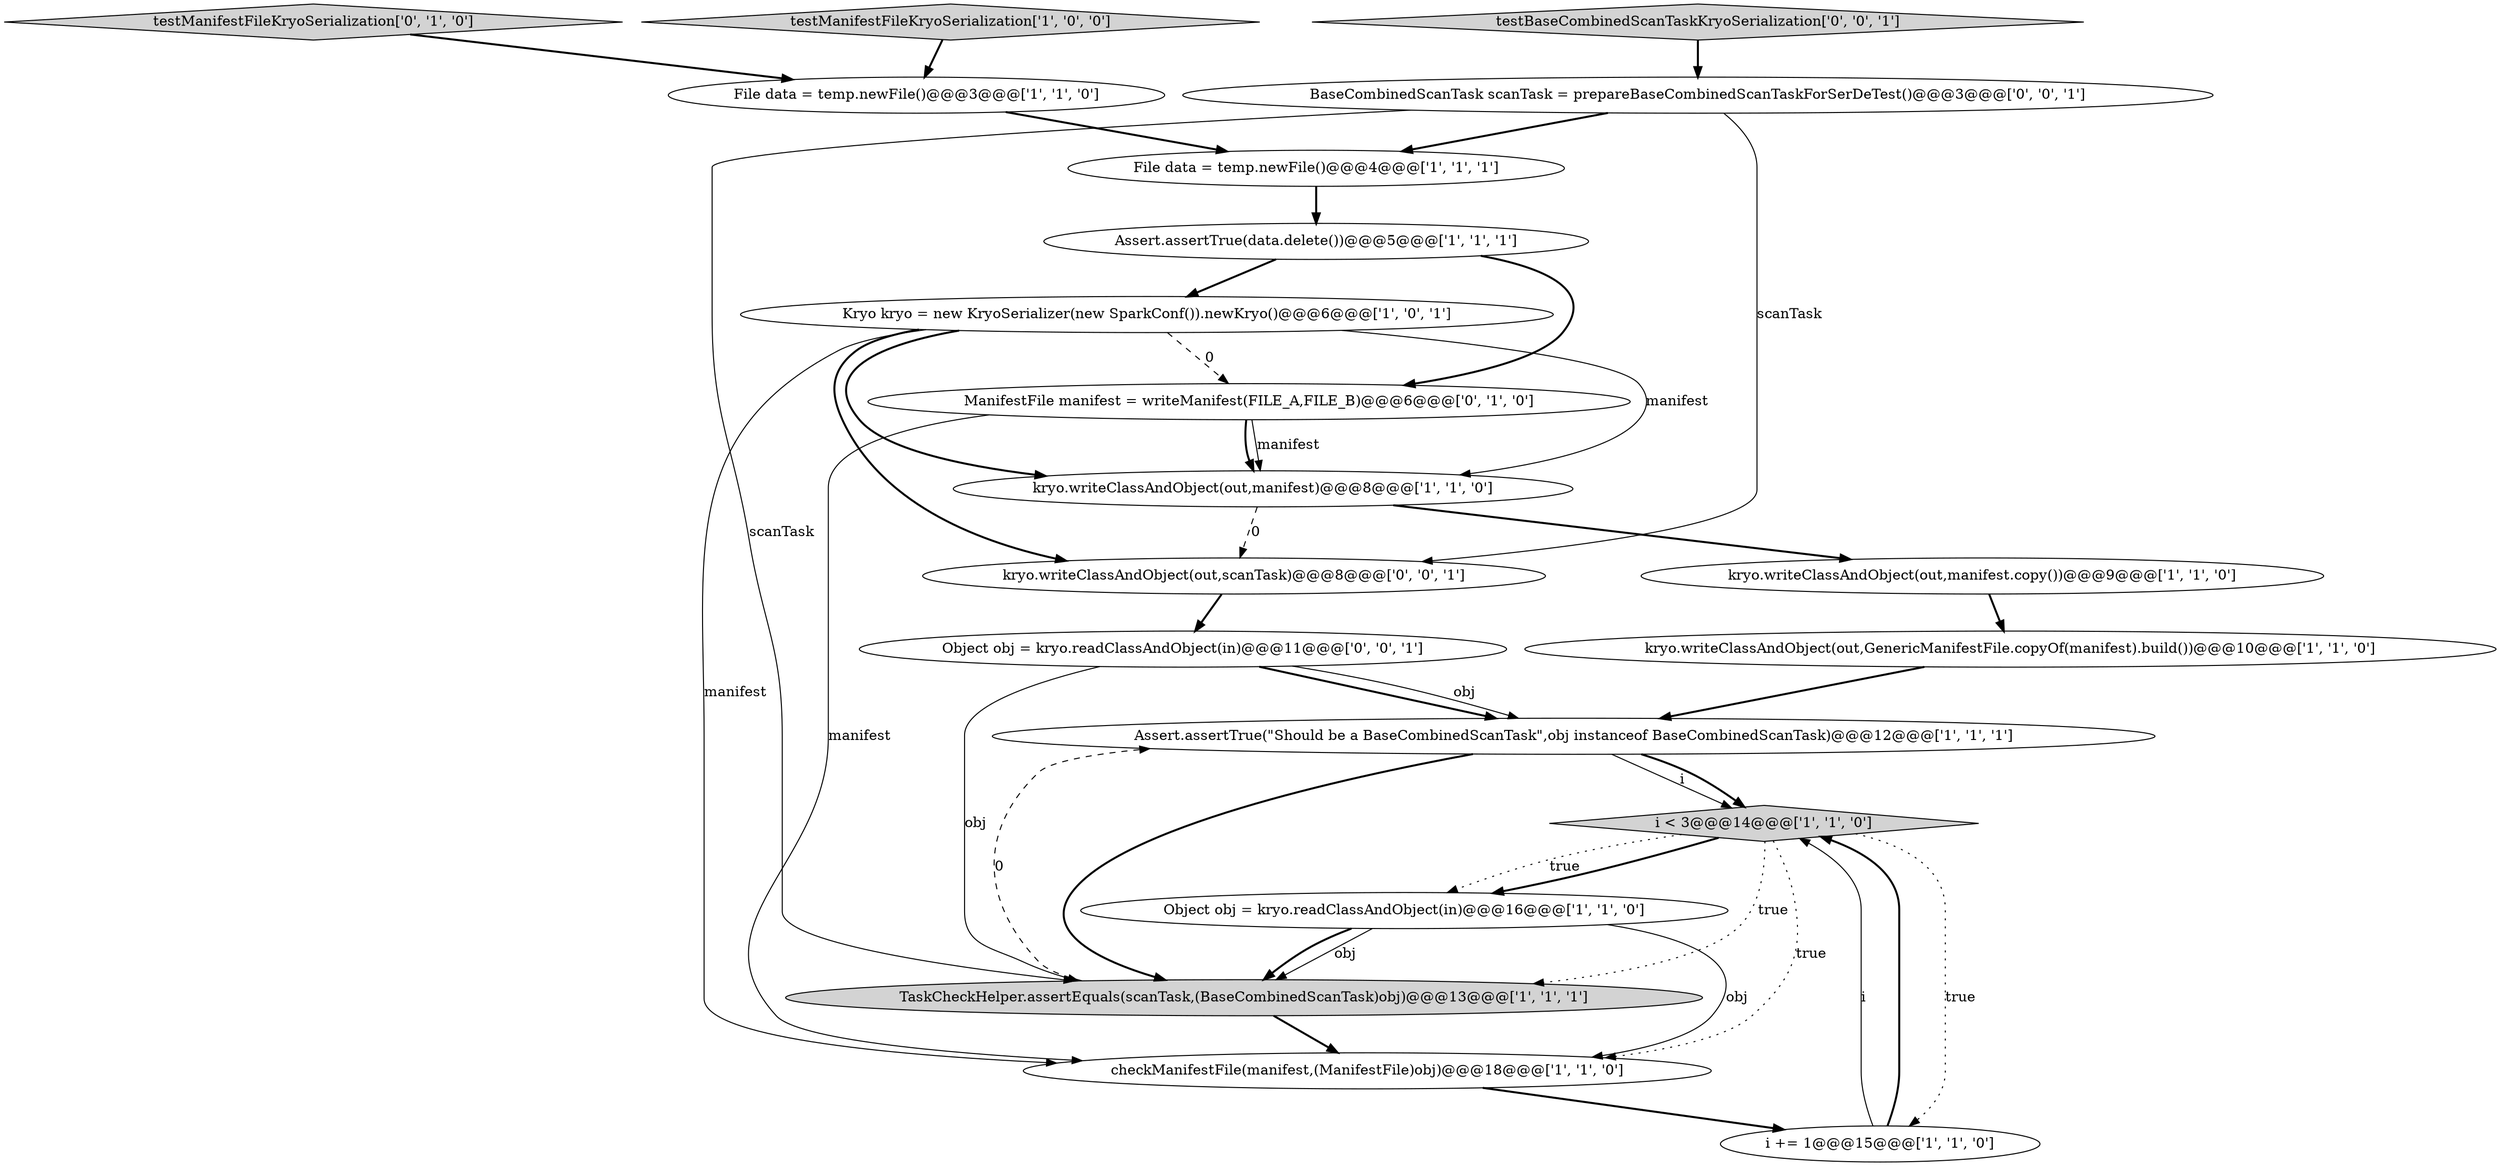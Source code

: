 digraph {
18 [style = filled, label = "kryo.writeClassAndObject(out,scanTask)@@@8@@@['0', '0', '1']", fillcolor = white, shape = ellipse image = "AAA0AAABBB3BBB"];
16 [style = filled, label = "testBaseCombinedScanTaskKryoSerialization['0', '0', '1']", fillcolor = lightgray, shape = diamond image = "AAA0AAABBB3BBB"];
5 [style = filled, label = "i < 3@@@14@@@['1', '1', '0']", fillcolor = lightgray, shape = diamond image = "AAA0AAABBB1BBB"];
17 [style = filled, label = "BaseCombinedScanTask scanTask = prepareBaseCombinedScanTaskForSerDeTest()@@@3@@@['0', '0', '1']", fillcolor = white, shape = ellipse image = "AAA0AAABBB3BBB"];
10 [style = filled, label = "checkManifestFile(manifest,(ManifestFile)obj)@@@18@@@['1', '1', '0']", fillcolor = white, shape = ellipse image = "AAA0AAABBB1BBB"];
0 [style = filled, label = "File data = temp.newFile()@@@3@@@['1', '1', '0']", fillcolor = white, shape = ellipse image = "AAA0AAABBB1BBB"];
2 [style = filled, label = "testManifestFileKryoSerialization['1', '0', '0']", fillcolor = lightgray, shape = diamond image = "AAA0AAABBB1BBB"];
19 [style = filled, label = "Object obj = kryo.readClassAndObject(in)@@@11@@@['0', '0', '1']", fillcolor = white, shape = ellipse image = "AAA0AAABBB3BBB"];
13 [style = filled, label = "kryo.writeClassAndObject(out,manifest.copy())@@@9@@@['1', '1', '0']", fillcolor = white, shape = ellipse image = "AAA0AAABBB1BBB"];
4 [style = filled, label = "kryo.writeClassAndObject(out,manifest)@@@8@@@['1', '1', '0']", fillcolor = white, shape = ellipse image = "AAA0AAABBB1BBB"];
11 [style = filled, label = "Assert.assertTrue(\"Should be a BaseCombinedScanTask\",obj instanceof BaseCombinedScanTask)@@@12@@@['1', '1', '1']", fillcolor = white, shape = ellipse image = "AAA0AAABBB1BBB"];
14 [style = filled, label = "testManifestFileKryoSerialization['0', '1', '0']", fillcolor = lightgray, shape = diamond image = "AAA0AAABBB2BBB"];
3 [style = filled, label = "File data = temp.newFile()@@@4@@@['1', '1', '1']", fillcolor = white, shape = ellipse image = "AAA0AAABBB1BBB"];
9 [style = filled, label = "i += 1@@@15@@@['1', '1', '0']", fillcolor = white, shape = ellipse image = "AAA0AAABBB1BBB"];
6 [style = filled, label = "Kryo kryo = new KryoSerializer(new SparkConf()).newKryo()@@@6@@@['1', '0', '1']", fillcolor = white, shape = ellipse image = "AAA0AAABBB1BBB"];
1 [style = filled, label = "TaskCheckHelper.assertEquals(scanTask,(BaseCombinedScanTask)obj)@@@13@@@['1', '1', '1']", fillcolor = lightgray, shape = ellipse image = "AAA0AAABBB1BBB"];
15 [style = filled, label = "ManifestFile manifest = writeManifest(FILE_A,FILE_B)@@@6@@@['0', '1', '0']", fillcolor = white, shape = ellipse image = "AAA1AAABBB2BBB"];
12 [style = filled, label = "Object obj = kryo.readClassAndObject(in)@@@16@@@['1', '1', '0']", fillcolor = white, shape = ellipse image = "AAA0AAABBB1BBB"];
8 [style = filled, label = "kryo.writeClassAndObject(out,GenericManifestFile.copyOf(manifest).build())@@@10@@@['1', '1', '0']", fillcolor = white, shape = ellipse image = "AAA0AAABBB1BBB"];
7 [style = filled, label = "Assert.assertTrue(data.delete())@@@5@@@['1', '1', '1']", fillcolor = white, shape = ellipse image = "AAA0AAABBB1BBB"];
6->4 [style = solid, label="manifest"];
17->1 [style = solid, label="scanTask"];
6->18 [style = bold, label=""];
5->10 [style = dotted, label="true"];
1->11 [style = dashed, label="0"];
1->10 [style = bold, label=""];
6->4 [style = bold, label=""];
6->10 [style = solid, label="manifest"];
5->9 [style = dotted, label="true"];
10->9 [style = bold, label=""];
15->10 [style = solid, label="manifest"];
15->4 [style = bold, label=""];
12->1 [style = solid, label="obj"];
7->6 [style = bold, label=""];
12->1 [style = bold, label=""];
11->1 [style = bold, label=""];
14->0 [style = bold, label=""];
0->3 [style = bold, label=""];
5->12 [style = dotted, label="true"];
17->3 [style = bold, label=""];
17->18 [style = solid, label="scanTask"];
3->7 [style = bold, label=""];
19->1 [style = solid, label="obj"];
8->11 [style = bold, label=""];
19->11 [style = bold, label=""];
18->19 [style = bold, label=""];
11->5 [style = solid, label="i"];
4->13 [style = bold, label=""];
6->15 [style = dashed, label="0"];
5->12 [style = bold, label=""];
2->0 [style = bold, label=""];
7->15 [style = bold, label=""];
16->17 [style = bold, label=""];
12->10 [style = solid, label="obj"];
13->8 [style = bold, label=""];
15->4 [style = solid, label="manifest"];
5->1 [style = dotted, label="true"];
4->18 [style = dashed, label="0"];
9->5 [style = solid, label="i"];
9->5 [style = bold, label=""];
11->5 [style = bold, label=""];
19->11 [style = solid, label="obj"];
}
